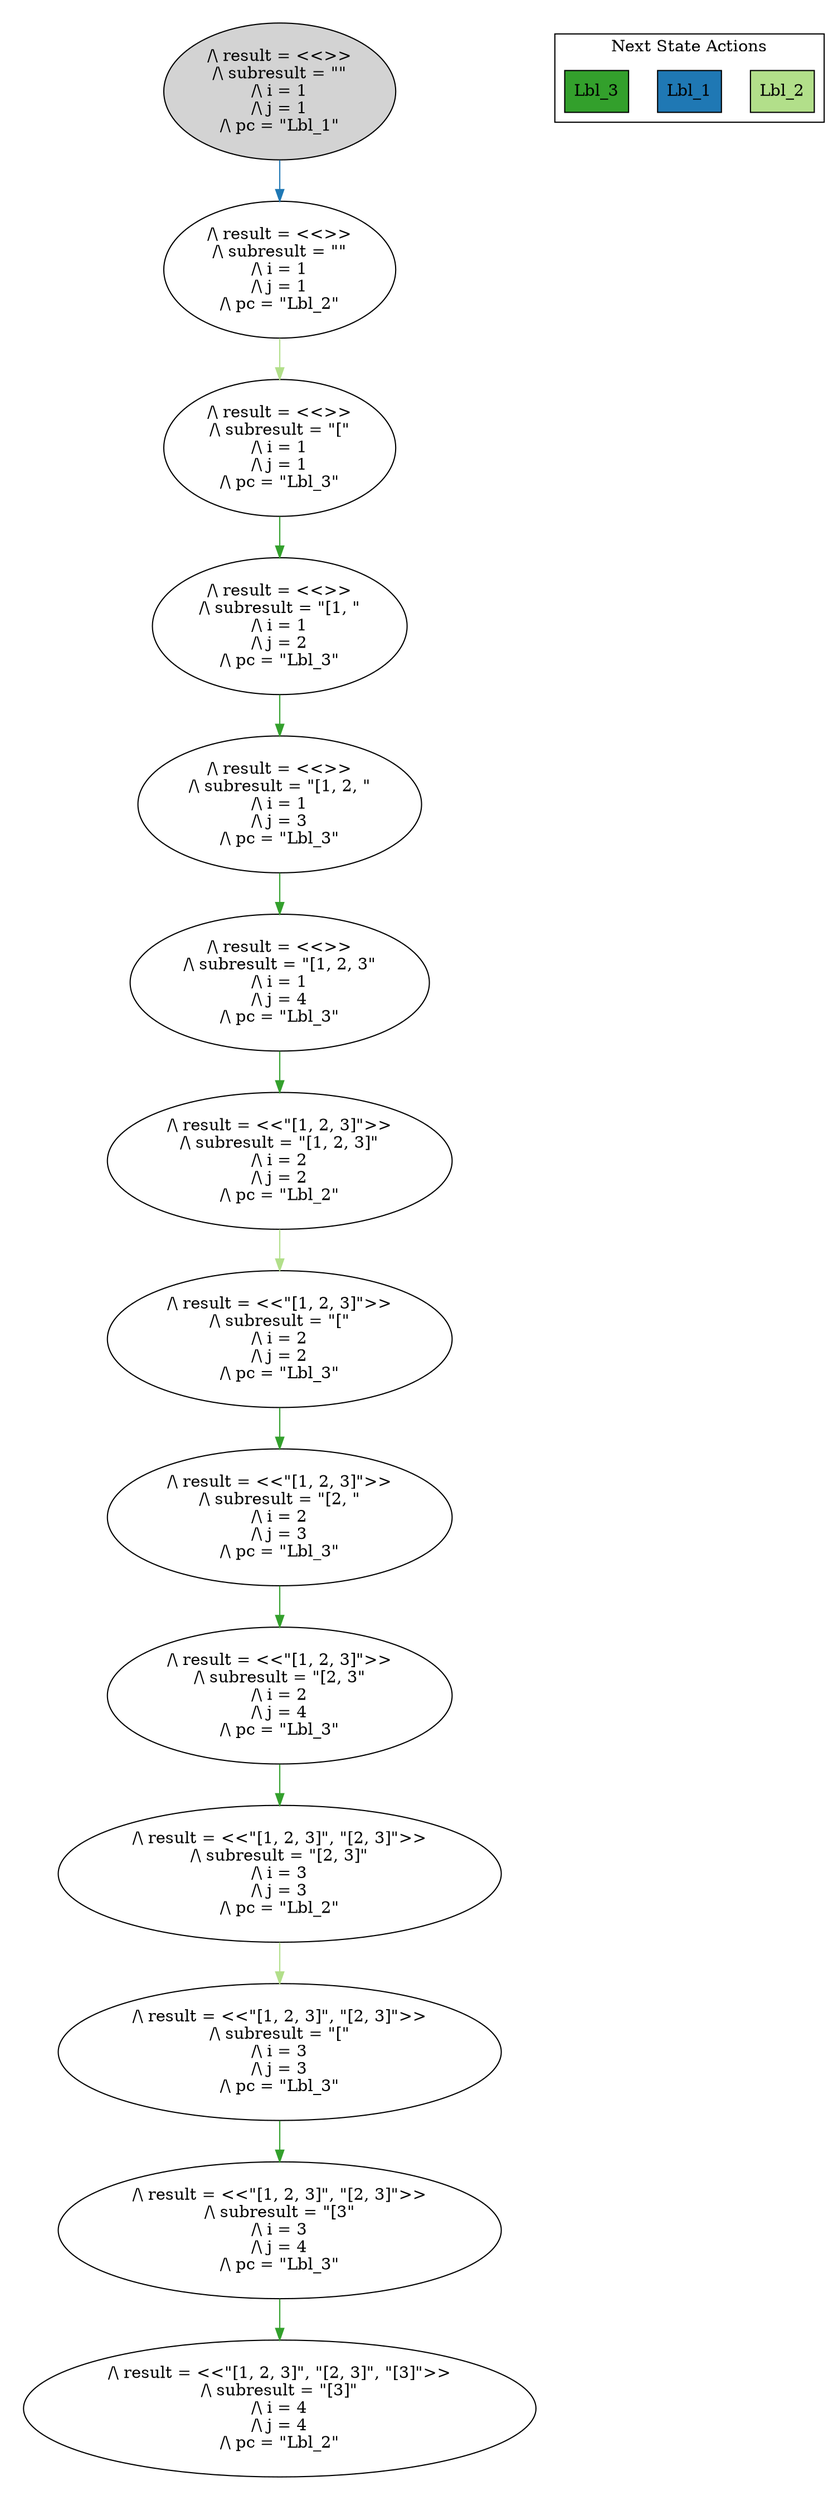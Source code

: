 strict digraph DiskGraph {
edge [colorscheme="paired12"]
nodesep=0.35;
subgraph cluster_graph {
color="white";
6100010314697995584 [label="/\\ result = <<>>\n/\\ subresult = \"\"\n/\\ i = 1\n/\\ j = 1\n/\\ pc = \"Lbl_1\"",style = filled]
6100010314697995584 -> -9022953722444458727 [label="",color="2",fontcolor="2"];
-9022953722444458727 [label="/\\ result = <<>>\n/\\ subresult = \"\"\n/\\ i = 1\n/\\ j = 1\n/\\ pc = \"Lbl_2\""];
-9022953722444458727 -> 3560864032889787966 [label="",color="3",fontcolor="3"];
3560864032889787966 [label="/\\ result = <<>>\n/\\ subresult = \"[\"\n/\\ i = 1\n/\\ j = 1\n/\\ pc = \"Lbl_3\""];
3560864032889787966 -> 9040534459289933422 [label="",color="4",fontcolor="4"];
9040534459289933422 [label="/\\ result = <<>>\n/\\ subresult = \"[1, \"\n/\\ i = 1\n/\\ j = 2\n/\\ pc = \"Lbl_3\""];
9040534459289933422 -> -6877935509145791648 [label="",color="4",fontcolor="4"];
-6877935509145791648 [label="/\\ result = <<>>\n/\\ subresult = \"[1, 2, \"\n/\\ i = 1\n/\\ j = 3\n/\\ pc = \"Lbl_3\""];
-6877935509145791648 -> -919688455299885883 [label="",color="4",fontcolor="4"];
-919688455299885883 [label="/\\ result = <<>>\n/\\ subresult = \"[1, 2, 3\"\n/\\ i = 1\n/\\ j = 4\n/\\ pc = \"Lbl_3\""];
-919688455299885883 -> 7317823996382588460 [label="",color="4",fontcolor="4"];
7317823996382588460 [label="/\\ result = <<\"[1, 2, 3]\">>\n/\\ subresult = \"[1, 2, 3]\"\n/\\ i = 2\n/\\ j = 2\n/\\ pc = \"Lbl_2\""];
7317823996382588460 -> -477276467496837856 [label="",color="3",fontcolor="3"];
-477276467496837856 [label="/\\ result = <<\"[1, 2, 3]\">>\n/\\ subresult = \"[\"\n/\\ i = 2\n/\\ j = 2\n/\\ pc = \"Lbl_3\""];
-477276467496837856 -> 6000803846177621884 [label="",color="4",fontcolor="4"];
6000803846177621884 [label="/\\ result = <<\"[1, 2, 3]\">>\n/\\ subresult = \"[2, \"\n/\\ i = 2\n/\\ j = 3\n/\\ pc = \"Lbl_3\""];
6000803846177621884 -> -8708778594163150509 [label="",color="4",fontcolor="4"];
-8708778594163150509 [label="/\\ result = <<\"[1, 2, 3]\">>\n/\\ subresult = \"[2, 3\"\n/\\ i = 2\n/\\ j = 4\n/\\ pc = \"Lbl_3\""];
-8708778594163150509 -> -2799669751827632683 [label="",color="4",fontcolor="4"];
-2799669751827632683 [label="/\\ result = <<\"[1, 2, 3]\", \"[2, 3]\">>\n/\\ subresult = \"[2, 3]\"\n/\\ i = 3\n/\\ j = 3\n/\\ pc = \"Lbl_2\""];
-2799669751827632683 -> 3644272683106168597 [label="",color="3",fontcolor="3"];
3644272683106168597 [label="/\\ result = <<\"[1, 2, 3]\", \"[2, 3]\">>\n/\\ subresult = \"[\"\n/\\ i = 3\n/\\ j = 3\n/\\ pc = \"Lbl_3\""];
3644272683106168597 -> 415855960118385656 [label="",color="4",fontcolor="4"];
415855960118385656 [label="/\\ result = <<\"[1, 2, 3]\", \"[2, 3]\">>\n/\\ subresult = \"[3\"\n/\\ i = 3\n/\\ j = 4\n/\\ pc = \"Lbl_3\""];
415855960118385656 -> 339823802576677677 [label="",color="4",fontcolor="4"];
339823802576677677 [label="/\\ result = <<\"[1, 2, 3]\", \"[2, 3]\", \"[3]\">>\n/\\ subresult = \"[3]\"\n/\\ i = 4\n/\\ j = 4\n/\\ pc = \"Lbl_2\""];
{rank = same; 6100010314697995584;}
{rank = same; -9022953722444458727;}
{rank = same; 3560864032889787966;}
{rank = same; 9040534459289933422;}
{rank = same; -6877935509145791648;}
{rank = same; -919688455299885883;}
{rank = same; 7317823996382588460;}
{rank = same; -477276467496837856;}
{rank = same; 6000803846177621884;}
{rank = same; -8708778594163150509;}
{rank = same; -2799669751827632683;}
{rank = same; 3644272683106168597;}
{rank = same; 415855960118385656;}
}
subgraph cluster_legend {graph[style=bold];label = "Next State Actions" style="solid"
node [ labeljust="l",colorscheme="paired12",style=filled,shape=record ]
Lbl_2 [label="Lbl_2",fillcolor=3]
Lbl_1 [label="Lbl_1",fillcolor=2]
Lbl_3 [label="Lbl_3",fillcolor=4]
}}